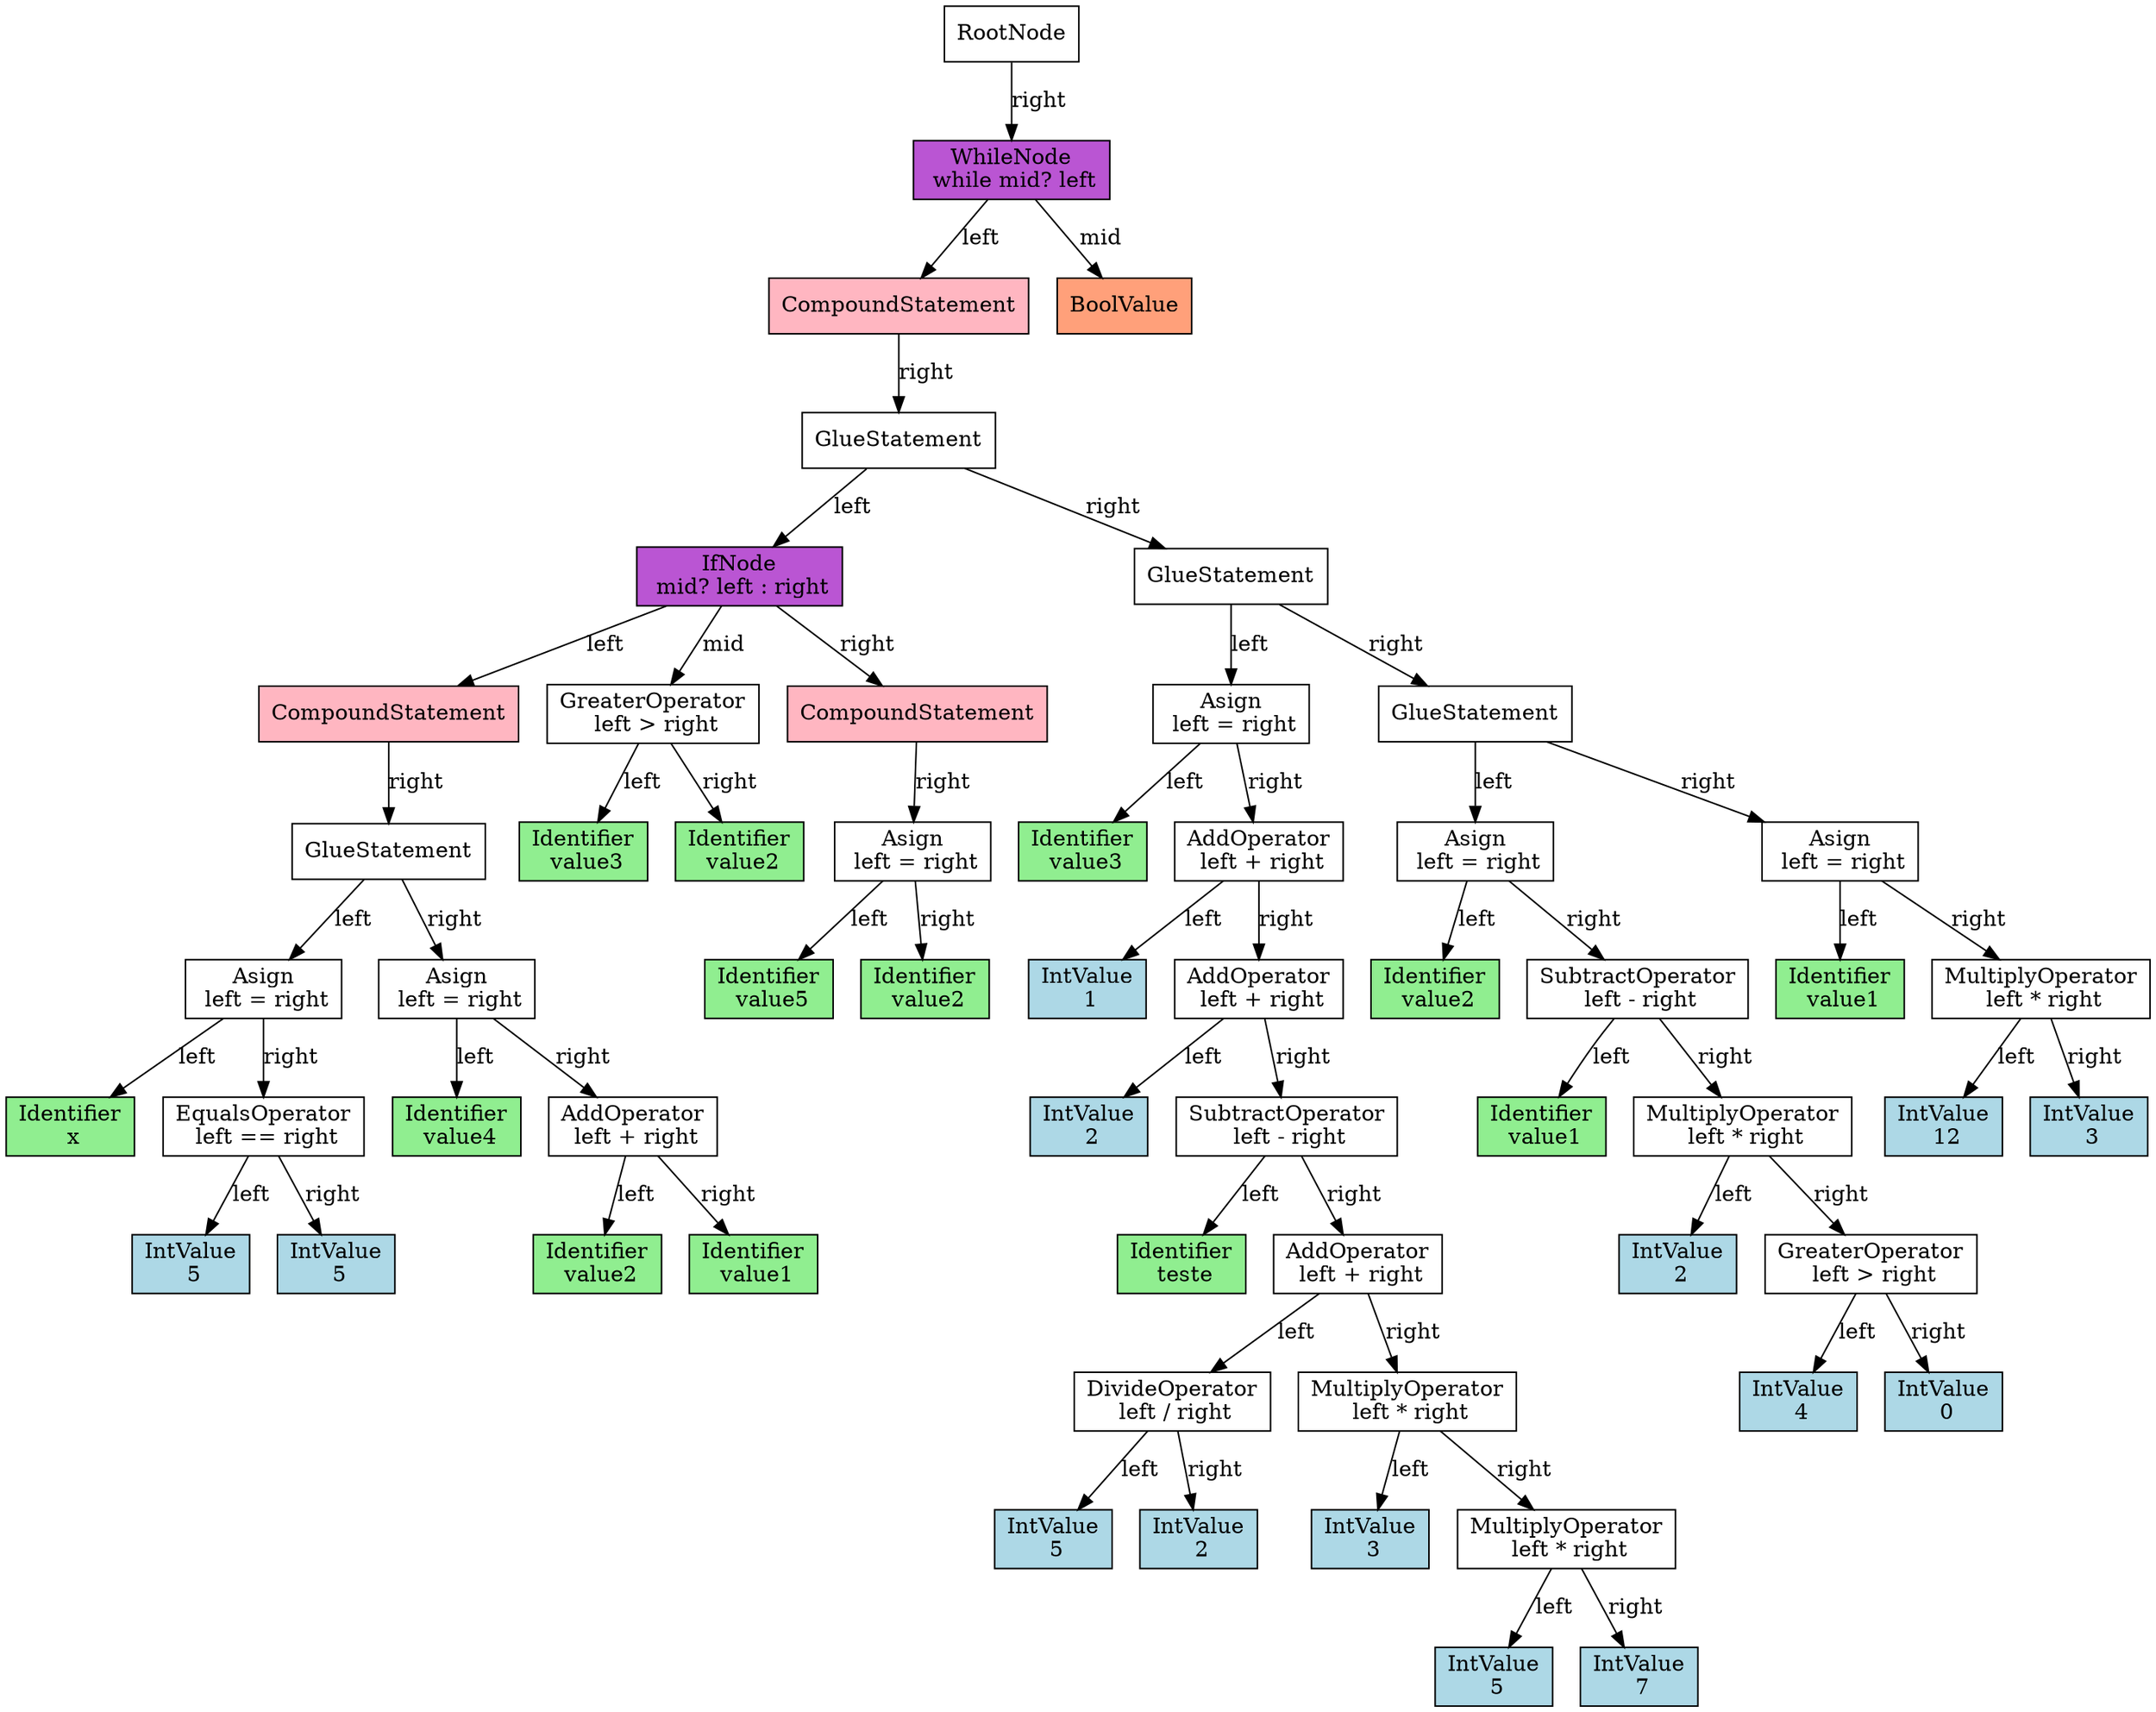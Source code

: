 digraph Tree {
  node [shape=box];

  node57 [label="RootNode", style=filled, fillcolor=white];
  node56 [label="WhileNode\n while mid? left", style=filled, fillcolor=mediumorchid];
  node55 [label="CompoundStatement", style=filled, fillcolor=lightpink];
  node54 [label="GlueStatement", style=filled, fillcolor=white];
  node53 [label="IfNode\n mid? left : right", style=filled, fillcolor=mediumorchid];
  node48 [label="CompoundStatement", style=filled, fillcolor=lightpink];
  node47 [label="GlueStatement", style=filled, fillcolor=white];
  node46 [label="Asign\n left = right", style=filled, fillcolor=white];
  node45 [label="Identifier\n x", style=filled, fillcolor=lightgreen];
  node46 -> node45 [label="left"];
  node44 [label="EqualsOperator\n left == right", style=filled, fillcolor=white];
  node42 [label="IntValue\n 5", style=filled, fillcolor=lightblue];
  node44 -> node42 [label="left"];
  node43 [label="IntValue\n 5", style=filled, fillcolor=lightblue];
  node44 -> node43 [label="right"];
  node46 -> node44 [label="right"];
  node47 -> node46 [label="left"];
  node41 [label="Asign\n left = right", style=filled, fillcolor=white];
  node40 [label="Identifier\n value4", style=filled, fillcolor=lightgreen];
  node41 -> node40 [label="left"];
  node39 [label="AddOperator\n left + right", style=filled, fillcolor=white];
  node37 [label="Identifier\n value2", style=filled, fillcolor=lightgreen];
  node39 -> node37 [label="left"];
  node38 [label="Identifier\n value1", style=filled, fillcolor=lightgreen];
  node39 -> node38 [label="right"];
  node41 -> node39 [label="right"];
  node47 -> node41 [label="right"];
  node48 -> node47 [label="right"];
  node53 -> node48 [label="left"];
  node36 [label="GreaterOperator\n left > right", style=filled, fillcolor=white];
  node34 [label="Identifier\n value3", style=filled, fillcolor=lightgreen];
  node36 -> node34 [label="left"];
  node35 [label="Identifier\n value2", style=filled, fillcolor=lightgreen];
  node36 -> node35 [label="right"];
  node53 -> node36 [label="mid"];
  node52 [label="CompoundStatement", style=filled, fillcolor=lightpink];
  node51 [label="Asign\n left = right", style=filled, fillcolor=white];
  node50 [label="Identifier\n value5", style=filled, fillcolor=lightgreen];
  node51 -> node50 [label="left"];
  node49 [label="Identifier\n value2", style=filled, fillcolor=lightgreen];
  node51 -> node49 [label="right"];
  node52 -> node51 [label="right"];
  node53 -> node52 [label="right"];
  node54 -> node53 [label="left"];
  node33 [label="GlueStatement", style=filled, fillcolor=white];
  node32 [label="Asign\n left = right", style=filled, fillcolor=white];
  node16 [label="Identifier\n value3", style=filled, fillcolor=lightgreen];
  node32 -> node16 [label="left"];
  node31 [label="AddOperator\n left + right", style=filled, fillcolor=white];
  node17 [label="IntValue\n 1", style=filled, fillcolor=lightblue];
  node31 -> node17 [label="left"];
  node30 [label="AddOperator\n left + right", style=filled, fillcolor=white];
  node18 [label="IntValue\n 2", style=filled, fillcolor=lightblue];
  node30 -> node18 [label="left"];
  node29 [label="SubtractOperator\n left - right", style=filled, fillcolor=white];
  node19 [label="Identifier\n teste", style=filled, fillcolor=lightgreen];
  node29 -> node19 [label="left"];
  node28 [label="AddOperator\n left + right", style=filled, fillcolor=white];
  node22 [label="DivideOperator\n left / right", style=filled, fillcolor=white];
  node20 [label="IntValue\n 5", style=filled, fillcolor=lightblue];
  node22 -> node20 [label="left"];
  node21 [label="IntValue\n 2", style=filled, fillcolor=lightblue];
  node22 -> node21 [label="right"];
  node28 -> node22 [label="left"];
  node27 [label="MultiplyOperator\n left * right", style=filled, fillcolor=white];
  node23 [label="IntValue\n 3", style=filled, fillcolor=lightblue];
  node27 -> node23 [label="left"];
  node26 [label="MultiplyOperator\n left * right", style=filled, fillcolor=white];
  node24 [label="IntValue\n 5", style=filled, fillcolor=lightblue];
  node26 -> node24 [label="left"];
  node25 [label="IntValue\n 7", style=filled, fillcolor=lightblue];
  node26 -> node25 [label="right"];
  node27 -> node26 [label="right"];
  node28 -> node27 [label="right"];
  node29 -> node28 [label="right"];
  node30 -> node29 [label="right"];
  node31 -> node30 [label="right"];
  node32 -> node31 [label="right"];
  node33 -> node32 [label="left"];
  node15 [label="GlueStatement", style=filled, fillcolor=white];
  node14 [label="Asign\n left = right", style=filled, fillcolor=white];
  node6 [label="Identifier\n value2", style=filled, fillcolor=lightgreen];
  node14 -> node6 [label="left"];
  node13 [label="SubtractOperator\n left - right", style=filled, fillcolor=white];
  node7 [label="Identifier\n value1", style=filled, fillcolor=lightgreen];
  node13 -> node7 [label="left"];
  node12 [label="MultiplyOperator\n left * right", style=filled, fillcolor=white];
  node8 [label="IntValue\n 2", style=filled, fillcolor=lightblue];
  node12 -> node8 [label="left"];
  node11 [label="GreaterOperator\n left > right", style=filled, fillcolor=white];
  node9 [label="IntValue\n 4", style=filled, fillcolor=lightblue];
  node11 -> node9 [label="left"];
  node10 [label="IntValue\n 0", style=filled, fillcolor=lightblue];
  node11 -> node10 [label="right"];
  node12 -> node11 [label="right"];
  node13 -> node12 [label="right"];
  node14 -> node13 [label="right"];
  node15 -> node14 [label="left"];
  node5 [label="Asign\n left = right", style=filled, fillcolor=white];
  node4 [label="Identifier\n value1", style=filled, fillcolor=lightgreen];
  node5 -> node4 [label="left"];
  node3 [label="MultiplyOperator\n left * right", style=filled, fillcolor=white];
  node1 [label="IntValue\n 12", style=filled, fillcolor=lightblue];
  node3 -> node1 [label="left"];
  node2 [label="IntValue\n 3", style=filled, fillcolor=lightblue];
  node3 -> node2 [label="right"];
  node5 -> node3 [label="right"];
  node15 -> node5 [label="right"];
  node33 -> node15 [label="right"];
  node54 -> node33 [label="right"];
  node55 -> node54 [label="right"];
  node56 -> node55 [label="left"];
  node0 [label="BoolValue", style=filled, fillcolor=lightsalmon];
  node56 -> node0 [label="mid"];
  node57 -> node56 [label="right"];
}
